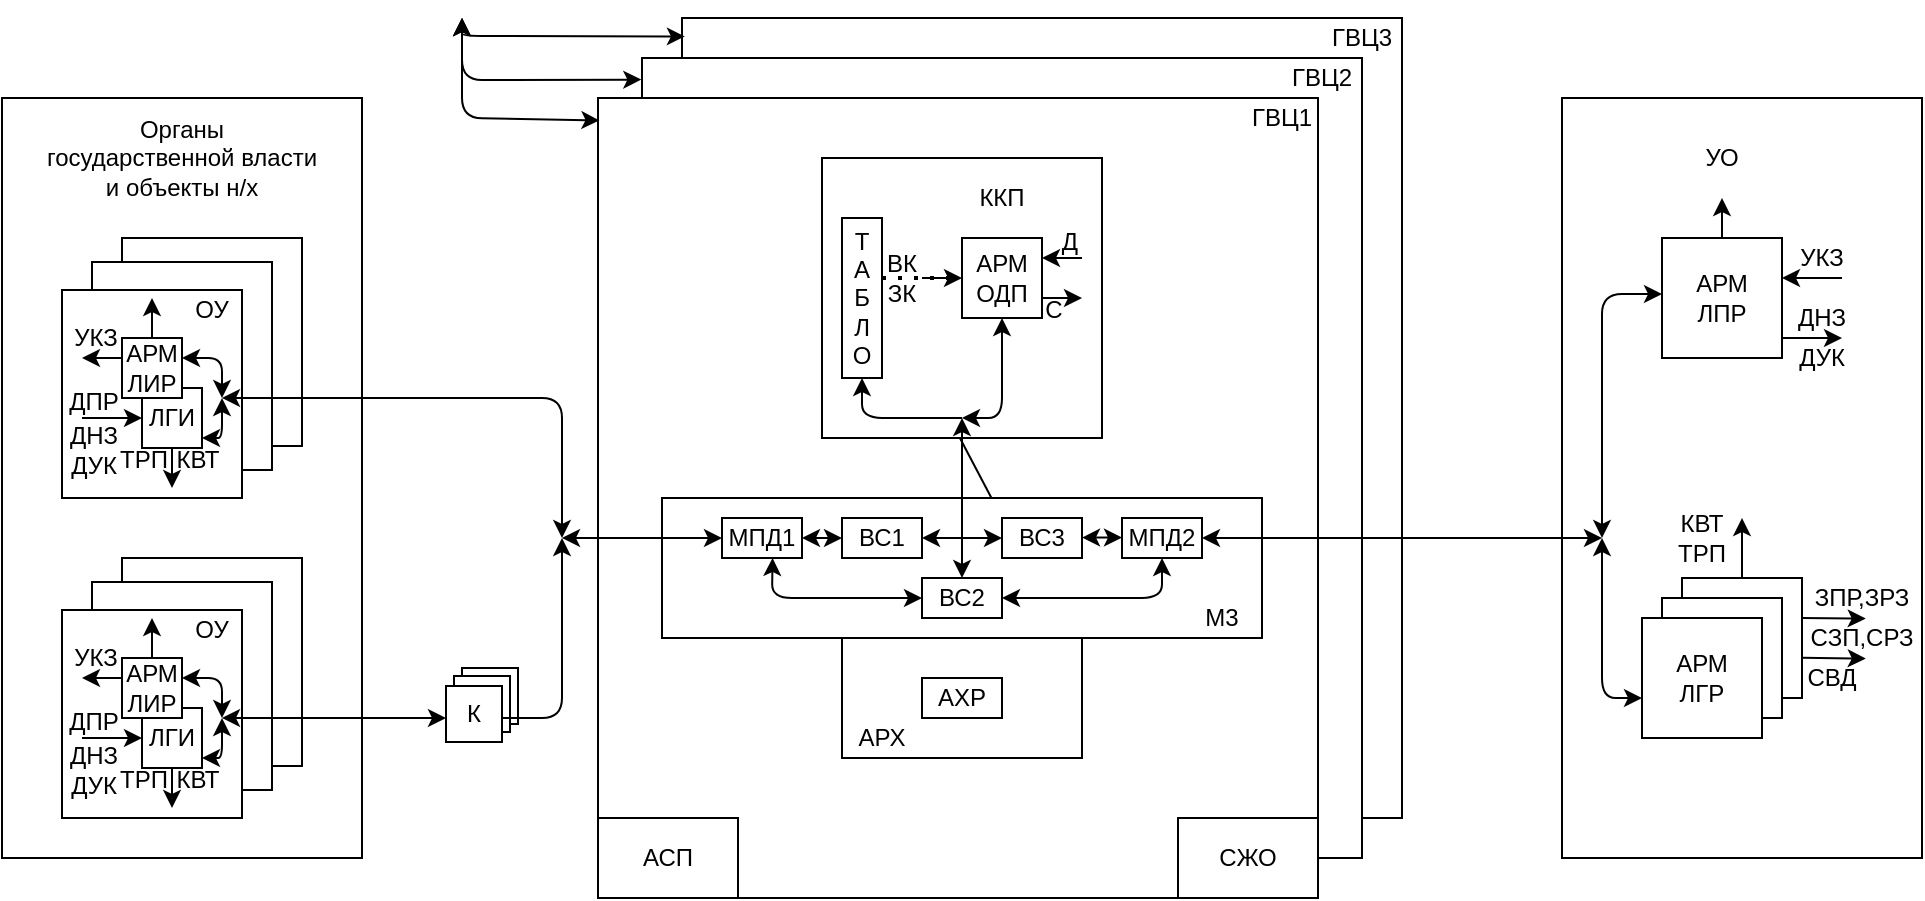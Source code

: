 <mxfile version="14.5.8" type="github">
  <diagram name="Page-1" id="5f0bae14-7c28-e335-631c-24af17079c00">
    <mxGraphModel dx="417" dy="168" grid="1" gridSize="10" guides="1" tooltips="1" connect="1" arrows="1" fold="1" page="1" pageScale="1" pageWidth="1100" pageHeight="850" background="#ffffff" math="0" shadow="0">
      <root>
        <mxCell id="0" />
        <mxCell id="1" parent="0" />
        <mxCell id="ngJWHtQWBfCgf-anMFrI-11" value="" style="rounded=0;whiteSpace=wrap;html=1;" vertex="1" parent="1">
          <mxGeometry x="400" y="200" width="360" height="400" as="geometry" />
        </mxCell>
        <mxCell id="ngJWHtQWBfCgf-anMFrI-12" value="" style="rounded=0;whiteSpace=wrap;html=1;" vertex="1" parent="1">
          <mxGeometry x="380" y="220" width="360" height="400" as="geometry" />
        </mxCell>
        <mxCell id="ngJWHtQWBfCgf-anMFrI-13" value="" style="rounded=0;whiteSpace=wrap;html=1;" vertex="1" parent="1">
          <mxGeometry x="358" y="240" width="360" height="400" as="geometry" />
        </mxCell>
        <mxCell id="ngJWHtQWBfCgf-anMFrI-15" value="ГВЦ1" style="text;html=1;strokeColor=none;fillColor=none;align=center;verticalAlign=middle;whiteSpace=wrap;rounded=0;" vertex="1" parent="1">
          <mxGeometry x="680" y="240" width="40" height="20" as="geometry" />
        </mxCell>
        <mxCell id="ngJWHtQWBfCgf-anMFrI-17" value="ГВЦ2" style="text;html=1;strokeColor=none;fillColor=none;align=center;verticalAlign=middle;whiteSpace=wrap;rounded=0;" vertex="1" parent="1">
          <mxGeometry x="700" y="220" width="40" height="20" as="geometry" />
        </mxCell>
        <mxCell id="ngJWHtQWBfCgf-anMFrI-18" value="ГВЦ3" style="text;html=1;strokeColor=none;fillColor=none;align=center;verticalAlign=middle;whiteSpace=wrap;rounded=0;" vertex="1" parent="1">
          <mxGeometry x="720" y="200" width="40" height="20" as="geometry" />
        </mxCell>
        <mxCell id="ngJWHtQWBfCgf-anMFrI-20" value="АСП" style="rounded=0;whiteSpace=wrap;html=1;" vertex="1" parent="1">
          <mxGeometry x="358" y="600" width="70" height="40" as="geometry" />
        </mxCell>
        <mxCell id="ngJWHtQWBfCgf-anMFrI-21" value="СЖО" style="rounded=0;whiteSpace=wrap;html=1;" vertex="1" parent="1">
          <mxGeometry x="648" y="600" width="70" height="40" as="geometry" />
        </mxCell>
        <mxCell id="ngJWHtQWBfCgf-anMFrI-42" value="" style="endArrow=classic;startArrow=classic;html=1;entryX=0;entryY=0.5;entryDx=0;entryDy=0;entryPerimeter=0;exitX=1;exitY=0.5;exitDx=0;exitDy=0;exitPerimeter=0;" edge="1" parent="1" target="ngJWHtQWBfCgf-anMFrI-30">
          <mxGeometry width="50" height="50" relative="1" as="geometry">
            <mxPoint x="510" y="355" as="sourcePoint" />
            <mxPoint x="560" y="450" as="targetPoint" />
          </mxGeometry>
        </mxCell>
        <mxCell id="ngJWHtQWBfCgf-anMFrI-57" value="" style="rounded=0;whiteSpace=wrap;html=1;" vertex="1" parent="1">
          <mxGeometry x="470" y="270" width="140" height="140" as="geometry" />
        </mxCell>
        <mxCell id="ngJWHtQWBfCgf-anMFrI-58" value="" style="rounded=0;whiteSpace=wrap;html=1;" vertex="1" parent="1">
          <mxGeometry x="390" y="440" width="300" height="70" as="geometry" />
        </mxCell>
        <mxCell id="ngJWHtQWBfCgf-anMFrI-59" value="" style="rounded=0;whiteSpace=wrap;html=1;" vertex="1" parent="1">
          <mxGeometry x="480" y="510" width="120" height="60" as="geometry" />
        </mxCell>
        <mxCell id="ngJWHtQWBfCgf-anMFrI-60" value="Т&lt;br&gt;А&lt;br&gt;Б&lt;br&gt;Л&lt;br&gt;О" style="rounded=0;whiteSpace=wrap;html=1;" vertex="1" parent="1">
          <mxGeometry x="480" y="300" width="20" height="80" as="geometry" />
        </mxCell>
        <mxCell id="ngJWHtQWBfCgf-anMFrI-63" value="АРМ&lt;br&gt;ОДП" style="whiteSpace=wrap;html=1;aspect=fixed;" vertex="1" parent="1">
          <mxGeometry x="540" y="310" width="40" height="40" as="geometry" />
        </mxCell>
        <mxCell id="ngJWHtQWBfCgf-anMFrI-66" value="МПД1" style="rounded=0;whiteSpace=wrap;html=1;" vertex="1" parent="1">
          <mxGeometry x="420" y="450" width="40" height="20" as="geometry" />
        </mxCell>
        <mxCell id="ngJWHtQWBfCgf-anMFrI-67" value="ВС1" style="rounded=0;whiteSpace=wrap;html=1;" vertex="1" parent="1">
          <mxGeometry x="480" y="450" width="40" height="20" as="geometry" />
        </mxCell>
        <mxCell id="ngJWHtQWBfCgf-anMFrI-68" value="ВС2" style="rounded=0;whiteSpace=wrap;html=1;" vertex="1" parent="1">
          <mxGeometry x="520" y="480" width="40" height="20" as="geometry" />
        </mxCell>
        <mxCell id="ngJWHtQWBfCgf-anMFrI-69" value="ВС3" style="rounded=0;whiteSpace=wrap;html=1;" vertex="1" parent="1">
          <mxGeometry x="560" y="450" width="40" height="20" as="geometry" />
        </mxCell>
        <mxCell id="ngJWHtQWBfCgf-anMFrI-70" value="МПД2" style="rounded=0;whiteSpace=wrap;html=1;" vertex="1" parent="1">
          <mxGeometry x="620" y="450" width="40" height="20" as="geometry" />
        </mxCell>
        <mxCell id="ngJWHtQWBfCgf-anMFrI-71" value="АХР" style="rounded=0;whiteSpace=wrap;html=1;" vertex="1" parent="1">
          <mxGeometry x="520" y="530" width="40" height="20" as="geometry" />
        </mxCell>
        <mxCell id="ngJWHtQWBfCgf-anMFrI-72" value="" style="endArrow=none;dashed=1;html=1;dashPattern=1 3;strokeWidth=2;exitX=1;exitY=0.375;exitDx=0;exitDy=0;exitPerimeter=0;entryX=0;entryY=0.5;entryDx=0;entryDy=0;entryPerimeter=0;" edge="1" parent="1" source="ngJWHtQWBfCgf-anMFrI-60" target="ngJWHtQWBfCgf-anMFrI-63">
          <mxGeometry width="50" height="50" relative="1" as="geometry">
            <mxPoint x="660" y="530" as="sourcePoint" />
            <mxPoint x="710" y="480" as="targetPoint" />
          </mxGeometry>
        </mxCell>
        <mxCell id="ngJWHtQWBfCgf-anMFrI-73" value="" style="endArrow=classic;html=1;entryX=0;entryY=0.5;entryDx=0;entryDy=0;" edge="1" parent="1" target="ngJWHtQWBfCgf-anMFrI-63">
          <mxGeometry width="50" height="50" relative="1" as="geometry">
            <mxPoint x="520" y="330" as="sourcePoint" />
            <mxPoint x="610" y="320" as="targetPoint" />
          </mxGeometry>
        </mxCell>
        <mxCell id="ngJWHtQWBfCgf-anMFrI-74" value="" style="endArrow=classic;html=1;entryX=1;entryY=0.25;entryDx=0;entryDy=0;entryPerimeter=0;" edge="1" parent="1" target="ngJWHtQWBfCgf-anMFrI-63">
          <mxGeometry width="50" height="50" relative="1" as="geometry">
            <mxPoint x="600" y="320" as="sourcePoint" />
            <mxPoint x="580" y="310" as="targetPoint" />
          </mxGeometry>
        </mxCell>
        <mxCell id="ngJWHtQWBfCgf-anMFrI-75" value="" style="endArrow=classic;html=1;exitX=1;exitY=0.75;exitDx=0;exitDy=0;exitPerimeter=0;" edge="1" parent="1" source="ngJWHtQWBfCgf-anMFrI-63">
          <mxGeometry width="50" height="50" relative="1" as="geometry">
            <mxPoint x="580" y="370" as="sourcePoint" />
            <mxPoint x="600" y="340" as="targetPoint" />
            <Array as="points" />
          </mxGeometry>
        </mxCell>
        <mxCell id="ngJWHtQWBfCgf-anMFrI-78" value="ВК&lt;br&gt;ЗК" style="text;html=1;strokeColor=none;fillColor=none;align=center;verticalAlign=middle;whiteSpace=wrap;rounded=0;" vertex="1" parent="1">
          <mxGeometry x="490" y="320" width="40" height="20" as="geometry" />
        </mxCell>
        <mxCell id="ngJWHtQWBfCgf-anMFrI-79" value="ККП" style="text;html=1;strokeColor=none;fillColor=none;align=center;verticalAlign=middle;whiteSpace=wrap;rounded=0;" vertex="1" parent="1">
          <mxGeometry x="540" y="280" width="40" height="20" as="geometry" />
        </mxCell>
        <mxCell id="ngJWHtQWBfCgf-anMFrI-81" value="С" style="text;html=1;strokeColor=none;fillColor=none;align=center;verticalAlign=middle;whiteSpace=wrap;rounded=0;" vertex="1" parent="1">
          <mxGeometry x="576" y="336" width="20" height="20" as="geometry" />
        </mxCell>
        <mxCell id="ngJWHtQWBfCgf-anMFrI-82" value="" style="endArrow=classic;startArrow=classic;html=1;exitX=1;exitY=0.5;exitDx=0;exitDy=0;exitPerimeter=0;entryX=0;entryY=0.5;entryDx=0;entryDy=0;entryPerimeter=0;" edge="1" parent="1" source="ngJWHtQWBfCgf-anMFrI-66" target="ngJWHtQWBfCgf-anMFrI-67">
          <mxGeometry width="50" height="50" relative="1" as="geometry">
            <mxPoint x="460" y="450" as="sourcePoint" />
            <mxPoint x="670" y="430" as="targetPoint" />
          </mxGeometry>
        </mxCell>
        <mxCell id="ngJWHtQWBfCgf-anMFrI-83" value="" style="endArrow=classic;startArrow=classic;html=1;exitX=1;exitY=0.5;exitDx=0;exitDy=0;exitPerimeter=0;entryX=0;entryY=0.5;entryDx=0;entryDy=0;entryPerimeter=0;" edge="1" parent="1">
          <mxGeometry width="50" height="50" relative="1" as="geometry">
            <mxPoint x="600" y="459.76" as="sourcePoint" />
            <mxPoint x="620" y="459.76" as="targetPoint" />
          </mxGeometry>
        </mxCell>
        <mxCell id="ngJWHtQWBfCgf-anMFrI-84" value="" style="endArrow=classic;startArrow=classic;html=1;exitX=1;exitY=0.5;exitDx=0;exitDy=0;entryX=0;entryY=0.5;entryDx=0;entryDy=0;" edge="1" parent="1" source="ngJWHtQWBfCgf-anMFrI-67" target="ngJWHtQWBfCgf-anMFrI-69">
          <mxGeometry width="50" height="50" relative="1" as="geometry">
            <mxPoint x="530" y="459.76" as="sourcePoint" />
            <mxPoint x="550" y="459.76" as="targetPoint" />
          </mxGeometry>
        </mxCell>
        <mxCell id="ngJWHtQWBfCgf-anMFrI-85" value="" style="endArrow=classic;startArrow=classic;html=1;exitX=0.632;exitY=1;exitDx=0;exitDy=0;exitPerimeter=0;entryX=0;entryY=0.5;entryDx=0;entryDy=0;" edge="1" parent="1" source="ngJWHtQWBfCgf-anMFrI-66" target="ngJWHtQWBfCgf-anMFrI-68">
          <mxGeometry width="50" height="50" relative="1" as="geometry">
            <mxPoint x="630" y="480" as="sourcePoint" />
            <mxPoint x="680" y="430" as="targetPoint" />
            <Array as="points">
              <mxPoint x="445" y="490" />
            </Array>
          </mxGeometry>
        </mxCell>
        <mxCell id="ngJWHtQWBfCgf-anMFrI-86" value="" style="endArrow=classic;startArrow=classic;html=1;exitX=0.5;exitY=1;exitDx=0;exitDy=0;entryX=1;entryY=0.5;entryDx=0;entryDy=0;" edge="1" parent="1" source="ngJWHtQWBfCgf-anMFrI-70" target="ngJWHtQWBfCgf-anMFrI-68">
          <mxGeometry width="50" height="50" relative="1" as="geometry">
            <mxPoint x="465.28" y="480" as="sourcePoint" />
            <mxPoint x="530" y="500" as="targetPoint" />
            <Array as="points">
              <mxPoint x="640" y="490" />
            </Array>
          </mxGeometry>
        </mxCell>
        <mxCell id="ngJWHtQWBfCgf-anMFrI-88" value="" style="endArrow=classic;startArrow=classic;html=1;exitX=0.5;exitY=0;exitDx=0;exitDy=0;" edge="1" parent="1" source="ngJWHtQWBfCgf-anMFrI-68">
          <mxGeometry width="50" height="50" relative="1" as="geometry">
            <mxPoint x="520" y="450" as="sourcePoint" />
            <mxPoint x="540" y="400" as="targetPoint" />
          </mxGeometry>
        </mxCell>
        <mxCell id="ngJWHtQWBfCgf-anMFrI-89" value="" style="endArrow=classic;startArrow=classic;html=1;entryX=0.5;entryY=1;entryDx=0;entryDy=0;entryPerimeter=0;" edge="1" parent="1" target="ngJWHtQWBfCgf-anMFrI-63">
          <mxGeometry width="50" height="50" relative="1" as="geometry">
            <mxPoint x="540" y="400" as="sourcePoint" />
            <mxPoint x="570" y="350" as="targetPoint" />
            <Array as="points">
              <mxPoint x="560" y="400" />
            </Array>
          </mxGeometry>
        </mxCell>
        <mxCell id="ngJWHtQWBfCgf-anMFrI-90" value="" style="endArrow=classic;html=1;entryX=0.5;entryY=1;entryDx=0;entryDy=0;entryPerimeter=0;" edge="1" parent="1" target="ngJWHtQWBfCgf-anMFrI-60">
          <mxGeometry width="50" height="50" relative="1" as="geometry">
            <mxPoint x="540" y="400" as="sourcePoint" />
            <mxPoint x="530" y="350" as="targetPoint" />
            <Array as="points">
              <mxPoint x="490" y="400" />
            </Array>
          </mxGeometry>
        </mxCell>
        <mxCell id="ngJWHtQWBfCgf-anMFrI-94" value="Д" style="text;html=1;strokeColor=none;fillColor=none;align=center;verticalAlign=middle;whiteSpace=wrap;rounded=0;" vertex="1" parent="1">
          <mxGeometry x="574" y="302" width="40" height="20" as="geometry" />
        </mxCell>
        <mxCell id="ngJWHtQWBfCgf-anMFrI-95" value="М3" style="text;html=1;strokeColor=none;fillColor=none;align=center;verticalAlign=middle;whiteSpace=wrap;rounded=0;" vertex="1" parent="1">
          <mxGeometry x="650" y="490" width="40" height="20" as="geometry" />
        </mxCell>
        <mxCell id="ngJWHtQWBfCgf-anMFrI-96" value="АРХ" style="text;html=1;strokeColor=none;fillColor=none;align=center;verticalAlign=middle;whiteSpace=wrap;rounded=0;" vertex="1" parent="1">
          <mxGeometry x="480" y="550" width="40" height="20" as="geometry" />
        </mxCell>
        <mxCell id="ngJWHtQWBfCgf-anMFrI-97" value="" style="rounded=0;whiteSpace=wrap;html=1;" vertex="1" parent="1">
          <mxGeometry x="840" y="240" width="180" height="380" as="geometry" />
        </mxCell>
        <mxCell id="ngJWHtQWBfCgf-anMFrI-98" value="УО" style="text;html=1;strokeColor=none;fillColor=none;align=center;verticalAlign=middle;whiteSpace=wrap;rounded=0;" vertex="1" parent="1">
          <mxGeometry x="900" y="260" width="40" height="20" as="geometry" />
        </mxCell>
        <mxCell id="ngJWHtQWBfCgf-anMFrI-99" value="АРМ&lt;br&gt;ЛПР" style="rounded=0;whiteSpace=wrap;html=1;" vertex="1" parent="1">
          <mxGeometry x="890" y="310" width="60" height="60" as="geometry" />
        </mxCell>
        <mxCell id="ngJWHtQWBfCgf-anMFrI-101" value="" style="rounded=0;whiteSpace=wrap;html=1;" vertex="1" parent="1">
          <mxGeometry x="900" y="480" width="60" height="60" as="geometry" />
        </mxCell>
        <mxCell id="ngJWHtQWBfCgf-anMFrI-102" value="" style="rounded=0;whiteSpace=wrap;html=1;" vertex="1" parent="1">
          <mxGeometry x="890" y="490" width="60" height="60" as="geometry" />
        </mxCell>
        <mxCell id="ngJWHtQWBfCgf-anMFrI-103" value="АРМ&lt;br&gt;ЛГР" style="rounded=0;whiteSpace=wrap;html=1;" vertex="1" parent="1">
          <mxGeometry x="880" y="500" width="60" height="60" as="geometry" />
        </mxCell>
        <mxCell id="ngJWHtQWBfCgf-anMFrI-106" value="" style="endArrow=classic;startArrow=classic;html=1;exitX=1;exitY=0.5;exitDx=0;exitDy=0;exitPerimeter=0;" edge="1" parent="1" source="ngJWHtQWBfCgf-anMFrI-70">
          <mxGeometry width="50" height="50" relative="1" as="geometry">
            <mxPoint x="770" y="500" as="sourcePoint" />
            <mxPoint x="860" y="460" as="targetPoint" />
          </mxGeometry>
        </mxCell>
        <mxCell id="ngJWHtQWBfCgf-anMFrI-107" value="" style="endArrow=classic;startArrow=classic;html=1;entryX=0;entryY=0.467;entryDx=0;entryDy=0;entryPerimeter=0;" edge="1" parent="1" target="ngJWHtQWBfCgf-anMFrI-99">
          <mxGeometry width="50" height="50" relative="1" as="geometry">
            <mxPoint x="860" y="460" as="sourcePoint" />
            <mxPoint x="890" y="370" as="targetPoint" />
            <Array as="points">
              <mxPoint x="860" y="338" />
            </Array>
          </mxGeometry>
        </mxCell>
        <mxCell id="ngJWHtQWBfCgf-anMFrI-108" value="" style="endArrow=classic;startArrow=classic;html=1;entryX=0;entryY=0.667;entryDx=0;entryDy=0;entryPerimeter=0;" edge="1" parent="1" target="ngJWHtQWBfCgf-anMFrI-103">
          <mxGeometry width="50" height="50" relative="1" as="geometry">
            <mxPoint x="860" y="460" as="sourcePoint" />
            <mxPoint x="940" y="440" as="targetPoint" />
            <Array as="points">
              <mxPoint x="860" y="540" />
            </Array>
          </mxGeometry>
        </mxCell>
        <mxCell id="ngJWHtQWBfCgf-anMFrI-109" value="" style="endArrow=classic;html=1;" edge="1" parent="1">
          <mxGeometry width="50" height="50" relative="1" as="geometry">
            <mxPoint x="920" y="310" as="sourcePoint" />
            <mxPoint x="920" y="290" as="targetPoint" />
          </mxGeometry>
        </mxCell>
        <mxCell id="ngJWHtQWBfCgf-anMFrI-110" value="" style="endArrow=classic;html=1;entryX=1;entryY=0.333;entryDx=0;entryDy=0;entryPerimeter=0;" edge="1" parent="1" target="ngJWHtQWBfCgf-anMFrI-99">
          <mxGeometry width="50" height="50" relative="1" as="geometry">
            <mxPoint x="980" y="330" as="sourcePoint" />
            <mxPoint x="930" y="300" as="targetPoint" />
          </mxGeometry>
        </mxCell>
        <mxCell id="ngJWHtQWBfCgf-anMFrI-111" value="" style="endArrow=classic;html=1;exitX=1;exitY=0.833;exitDx=0;exitDy=0;exitPerimeter=0;" edge="1" parent="1" source="ngJWHtQWBfCgf-anMFrI-99">
          <mxGeometry width="50" height="50" relative="1" as="geometry">
            <mxPoint x="940" y="330" as="sourcePoint" />
            <mxPoint x="980" y="360" as="targetPoint" />
          </mxGeometry>
        </mxCell>
        <mxCell id="ngJWHtQWBfCgf-anMFrI-112" value="" style="endArrow=classic;html=1;exitX=0.5;exitY=0;exitDx=0;exitDy=0;exitPerimeter=0;" edge="1" parent="1" source="ngJWHtQWBfCgf-anMFrI-101">
          <mxGeometry width="50" height="50" relative="1" as="geometry">
            <mxPoint x="520" y="470" as="sourcePoint" />
            <mxPoint x="930" y="450" as="targetPoint" />
          </mxGeometry>
        </mxCell>
        <mxCell id="ngJWHtQWBfCgf-anMFrI-113" value="" style="endArrow=classic;html=1;exitX=1;exitY=0.333;exitDx=0;exitDy=0;exitPerimeter=0;entryX=0.547;entryY=1.014;entryDx=0;entryDy=0;entryPerimeter=0;" edge="1" parent="1" source="ngJWHtQWBfCgf-anMFrI-101" target="ngJWHtQWBfCgf-anMFrI-122">
          <mxGeometry width="50" height="50" relative="1" as="geometry">
            <mxPoint x="940" y="490" as="sourcePoint" />
            <mxPoint x="991.88" y="500.28" as="targetPoint" />
          </mxGeometry>
        </mxCell>
        <mxCell id="ngJWHtQWBfCgf-anMFrI-115" value="УКЗ" style="text;html=1;strokeColor=none;fillColor=none;align=center;verticalAlign=middle;whiteSpace=wrap;rounded=0;" vertex="1" parent="1">
          <mxGeometry x="950" y="310" width="40" height="20" as="geometry" />
        </mxCell>
        <mxCell id="ngJWHtQWBfCgf-anMFrI-116" value="ДНЗ" style="text;html=1;strokeColor=none;fillColor=none;align=center;verticalAlign=middle;whiteSpace=wrap;rounded=0;" vertex="1" parent="1">
          <mxGeometry x="950" y="340" width="40" height="20" as="geometry" />
        </mxCell>
        <mxCell id="ngJWHtQWBfCgf-anMFrI-117" value="ДУК" style="text;html=1;strokeColor=none;fillColor=none;align=center;verticalAlign=middle;whiteSpace=wrap;rounded=0;" vertex="1" parent="1">
          <mxGeometry x="950" y="360" width="40" height="20" as="geometry" />
        </mxCell>
        <mxCell id="ngJWHtQWBfCgf-anMFrI-118" value="КВТ&lt;br&gt;ТРП" style="text;html=1;strokeColor=none;fillColor=none;align=center;verticalAlign=middle;whiteSpace=wrap;rounded=0;" vertex="1" parent="1">
          <mxGeometry x="890" y="450" width="40" height="20" as="geometry" />
        </mxCell>
        <mxCell id="ngJWHtQWBfCgf-anMFrI-120" value="" style="endArrow=classic;html=1;exitX=1;exitY=0.333;exitDx=0;exitDy=0;exitPerimeter=0;entryX=0.547;entryY=1.014;entryDx=0;entryDy=0;entryPerimeter=0;" edge="1" parent="1" target="ngJWHtQWBfCgf-anMFrI-121">
          <mxGeometry width="50" height="50" relative="1" as="geometry">
            <mxPoint x="960" y="519.85" as="sourcePoint" />
            <mxPoint x="991.88" y="520.15" as="targetPoint" />
          </mxGeometry>
        </mxCell>
        <mxCell id="ngJWHtQWBfCgf-anMFrI-121" value="СЗП,СРЗ" style="text;html=1;strokeColor=none;fillColor=none;align=center;verticalAlign=middle;whiteSpace=wrap;rounded=0;" vertex="1" parent="1">
          <mxGeometry x="970.0" y="500" width="40" height="20" as="geometry" />
        </mxCell>
        <mxCell id="ngJWHtQWBfCgf-anMFrI-122" value="ЗПР,ЗРЗ" style="text;html=1;strokeColor=none;fillColor=none;align=center;verticalAlign=middle;whiteSpace=wrap;rounded=0;" vertex="1" parent="1">
          <mxGeometry x="970" y="480" width="40" height="20" as="geometry" />
        </mxCell>
        <mxCell id="ngJWHtQWBfCgf-anMFrI-123" value="СВД" style="text;html=1;strokeColor=none;fillColor=none;align=center;verticalAlign=middle;whiteSpace=wrap;rounded=0;" vertex="1" parent="1">
          <mxGeometry x="955" y="520" width="40" height="20" as="geometry" />
        </mxCell>
        <mxCell id="ngJWHtQWBfCgf-anMFrI-124" value="" style="endArrow=classic;startArrow=classic;html=1;entryX=-0.001;entryY=0.027;entryDx=0;entryDy=0;entryPerimeter=0;" edge="1" parent="1" target="ngJWHtQWBfCgf-anMFrI-12">
          <mxGeometry width="50" height="50" relative="1" as="geometry">
            <mxPoint x="290" y="200" as="sourcePoint" />
            <mxPoint x="376" y="190" as="targetPoint" />
            <Array as="points">
              <mxPoint x="290" y="231" />
            </Array>
          </mxGeometry>
        </mxCell>
        <mxCell id="ngJWHtQWBfCgf-anMFrI-125" value="" style="endArrow=classic;startArrow=classic;html=1;entryX=0.002;entryY=0.028;entryDx=0;entryDy=0;entryPerimeter=0;" edge="1" parent="1" target="ngJWHtQWBfCgf-anMFrI-13">
          <mxGeometry width="50" height="50" relative="1" as="geometry">
            <mxPoint x="290" y="200" as="sourcePoint" />
            <mxPoint x="365.48" y="276.8" as="targetPoint" />
            <Array as="points">
              <mxPoint x="290" y="250" />
            </Array>
          </mxGeometry>
        </mxCell>
        <mxCell id="ngJWHtQWBfCgf-anMFrI-126" value="" style="endArrow=classic;startArrow=classic;html=1;entryX=0.004;entryY=0.023;entryDx=0;entryDy=0;entryPerimeter=0;" edge="1" parent="1" target="ngJWHtQWBfCgf-anMFrI-11">
          <mxGeometry width="50" height="50" relative="1" as="geometry">
            <mxPoint x="290" y="200" as="sourcePoint" />
            <mxPoint x="375.48" y="286.8" as="targetPoint" />
            <Array as="points">
              <mxPoint x="290" y="209" />
            </Array>
          </mxGeometry>
        </mxCell>
        <mxCell id="ngJWHtQWBfCgf-anMFrI-127" value="" style="rounded=0;whiteSpace=wrap;html=1;" vertex="1" parent="1">
          <mxGeometry x="60" y="240" width="180" height="380" as="geometry" />
        </mxCell>
        <mxCell id="ngJWHtQWBfCgf-anMFrI-128" value="Органы государственной власти и объекты н/х" style="text;html=1;strokeColor=none;fillColor=none;align=center;verticalAlign=middle;whiteSpace=wrap;rounded=0;" vertex="1" parent="1">
          <mxGeometry x="80" y="260" width="140" height="20" as="geometry" />
        </mxCell>
        <mxCell id="ngJWHtQWBfCgf-anMFrI-129" value="" style="rounded=0;whiteSpace=wrap;html=1;" vertex="1" parent="1">
          <mxGeometry x="120" y="310" width="90" height="104" as="geometry" />
        </mxCell>
        <mxCell id="ngJWHtQWBfCgf-anMFrI-130" value="" style="rounded=0;whiteSpace=wrap;html=1;" vertex="1" parent="1">
          <mxGeometry x="105" y="322" width="90" height="104" as="geometry" />
        </mxCell>
        <mxCell id="ngJWHtQWBfCgf-anMFrI-131" value="" style="rounded=0;whiteSpace=wrap;html=1;" vertex="1" parent="1">
          <mxGeometry x="90" y="336" width="90" height="104" as="geometry" />
        </mxCell>
        <mxCell id="ngJWHtQWBfCgf-anMFrI-135" value="ЛГИ" style="whiteSpace=wrap;html=1;aspect=fixed;" vertex="1" parent="1">
          <mxGeometry x="130" y="385" width="30" height="30" as="geometry" />
        </mxCell>
        <mxCell id="ngJWHtQWBfCgf-anMFrI-136" value="АРМ&lt;br&gt;ЛИР" style="whiteSpace=wrap;html=1;aspect=fixed;" vertex="1" parent="1">
          <mxGeometry x="120" y="360" width="30" height="30" as="geometry" />
        </mxCell>
        <mxCell id="ngJWHtQWBfCgf-anMFrI-139" value="" style="endArrow=classic;html=1;exitX=0.5;exitY=0;exitDx=0;exitDy=0;exitPerimeter=0;" edge="1" parent="1" source="ngJWHtQWBfCgf-anMFrI-136">
          <mxGeometry width="50" height="50" relative="1" as="geometry">
            <mxPoint x="100" y="370" as="sourcePoint" />
            <mxPoint x="135" y="340" as="targetPoint" />
          </mxGeometry>
        </mxCell>
        <mxCell id="ngJWHtQWBfCgf-anMFrI-140" value="" style="endArrow=classic;html=1;exitX=0;exitY=0.333;exitDx=0;exitDy=0;exitPerimeter=0;" edge="1" parent="1" source="ngJWHtQWBfCgf-anMFrI-136">
          <mxGeometry width="50" height="50" relative="1" as="geometry">
            <mxPoint x="60" y="390" as="sourcePoint" />
            <mxPoint x="100" y="370" as="targetPoint" />
          </mxGeometry>
        </mxCell>
        <mxCell id="ngJWHtQWBfCgf-anMFrI-141" value="" style="endArrow=classic;html=1;" edge="1" parent="1">
          <mxGeometry width="50" height="50" relative="1" as="geometry">
            <mxPoint x="100" y="400" as="sourcePoint" />
            <mxPoint x="130" y="400" as="targetPoint" />
          </mxGeometry>
        </mxCell>
        <mxCell id="ngJWHtQWBfCgf-anMFrI-143" value="" style="endArrow=classic;html=1;exitX=0.5;exitY=0.833;exitDx=0;exitDy=0;exitPerimeter=0;" edge="1" parent="1">
          <mxGeometry width="50" height="50" relative="1" as="geometry">
            <mxPoint x="145" y="414.99" as="sourcePoint" />
            <mxPoint x="145" y="435" as="targetPoint" />
            <Array as="points">
              <mxPoint x="145" y="435" />
              <mxPoint x="145" y="430" />
            </Array>
          </mxGeometry>
        </mxCell>
        <mxCell id="ngJWHtQWBfCgf-anMFrI-144" value="" style="endArrow=classic;startArrow=classic;html=1;" edge="1" parent="1">
          <mxGeometry width="50" height="50" relative="1" as="geometry">
            <mxPoint x="150" y="370" as="sourcePoint" />
            <mxPoint x="170" y="390" as="targetPoint" />
            <Array as="points">
              <mxPoint x="170" y="370" />
            </Array>
          </mxGeometry>
        </mxCell>
        <mxCell id="ngJWHtQWBfCgf-anMFrI-145" value="" style="endArrow=classic;startArrow=classic;html=1;" edge="1" parent="1">
          <mxGeometry width="50" height="50" relative="1" as="geometry">
            <mxPoint x="160" y="410" as="sourcePoint" />
            <mxPoint x="170" y="390" as="targetPoint" />
            <Array as="points">
              <mxPoint x="170" y="410" />
            </Array>
          </mxGeometry>
        </mxCell>
        <mxCell id="ngJWHtQWBfCgf-anMFrI-147" value="УКЗ" style="text;html=1;strokeColor=none;fillColor=none;align=center;verticalAlign=middle;whiteSpace=wrap;rounded=0;" vertex="1" parent="1">
          <mxGeometry x="87" y="350" width="40" height="20" as="geometry" />
        </mxCell>
        <mxCell id="ngJWHtQWBfCgf-anMFrI-148" value="ДПР" style="text;html=1;strokeColor=none;fillColor=none;align=center;verticalAlign=middle;whiteSpace=wrap;rounded=0;" vertex="1" parent="1">
          <mxGeometry x="86" y="382" width="40" height="20" as="geometry" />
        </mxCell>
        <mxCell id="ngJWHtQWBfCgf-anMFrI-149" value="ДНЗ" style="text;html=1;strokeColor=none;fillColor=none;align=center;verticalAlign=middle;whiteSpace=wrap;rounded=0;" vertex="1" parent="1">
          <mxGeometry x="86" y="399" width="40" height="20" as="geometry" />
        </mxCell>
        <mxCell id="ngJWHtQWBfCgf-anMFrI-150" value="ДУК" style="text;html=1;strokeColor=none;fillColor=none;align=center;verticalAlign=middle;whiteSpace=wrap;rounded=0;" vertex="1" parent="1">
          <mxGeometry x="86" y="414" width="40" height="20" as="geometry" />
        </mxCell>
        <mxCell id="ngJWHtQWBfCgf-anMFrI-151" value="ТРП" style="text;html=1;strokeColor=none;fillColor=none;align=center;verticalAlign=middle;whiteSpace=wrap;rounded=0;" vertex="1" parent="1">
          <mxGeometry x="111" y="411" width="40" height="20" as="geometry" />
        </mxCell>
        <mxCell id="ngJWHtQWBfCgf-anMFrI-152" value="КВТ" style="text;html=1;strokeColor=none;fillColor=none;align=center;verticalAlign=middle;whiteSpace=wrap;rounded=0;" vertex="1" parent="1">
          <mxGeometry x="138" y="411" width="40" height="20" as="geometry" />
        </mxCell>
        <mxCell id="ngJWHtQWBfCgf-anMFrI-153" value="" style="endArrow=classic;startArrow=classic;html=1;entryX=0;entryY=0.5;entryDx=0;entryDy=0;entryPerimeter=0;" edge="1" parent="1" target="ngJWHtQWBfCgf-anMFrI-66">
          <mxGeometry width="50" height="50" relative="1" as="geometry">
            <mxPoint x="340" y="460" as="sourcePoint" />
            <mxPoint x="340" y="430" as="targetPoint" />
          </mxGeometry>
        </mxCell>
        <mxCell id="ngJWHtQWBfCgf-anMFrI-154" value="" style="endArrow=classic;startArrow=classic;html=1;" edge="1" parent="1">
          <mxGeometry width="50" height="50" relative="1" as="geometry">
            <mxPoint x="340" y="460" as="sourcePoint" />
            <mxPoint x="170" y="390" as="targetPoint" />
            <Array as="points">
              <mxPoint x="340" y="390" />
            </Array>
          </mxGeometry>
        </mxCell>
        <mxCell id="ngJWHtQWBfCgf-anMFrI-157" value="" style="rounded=0;whiteSpace=wrap;html=1;" vertex="1" parent="1">
          <mxGeometry x="120" y="470" width="90" height="104" as="geometry" />
        </mxCell>
        <mxCell id="ngJWHtQWBfCgf-anMFrI-158" value="" style="rounded=0;whiteSpace=wrap;html=1;" vertex="1" parent="1">
          <mxGeometry x="105" y="482" width="90" height="104" as="geometry" />
        </mxCell>
        <mxCell id="ngJWHtQWBfCgf-anMFrI-159" value="" style="rounded=0;whiteSpace=wrap;html=1;" vertex="1" parent="1">
          <mxGeometry x="90" y="496" width="90" height="104" as="geometry" />
        </mxCell>
        <mxCell id="ngJWHtQWBfCgf-anMFrI-160" value="ЛГИ" style="whiteSpace=wrap;html=1;aspect=fixed;" vertex="1" parent="1">
          <mxGeometry x="130" y="545" width="30" height="30" as="geometry" />
        </mxCell>
        <mxCell id="ngJWHtQWBfCgf-anMFrI-161" value="АРМ&lt;br&gt;ЛИР" style="whiteSpace=wrap;html=1;aspect=fixed;" vertex="1" parent="1">
          <mxGeometry x="120" y="520" width="30" height="30" as="geometry" />
        </mxCell>
        <mxCell id="ngJWHtQWBfCgf-anMFrI-162" value="" style="endArrow=classic;html=1;exitX=0.5;exitY=0;exitDx=0;exitDy=0;exitPerimeter=0;" edge="1" parent="1" source="ngJWHtQWBfCgf-anMFrI-161">
          <mxGeometry width="50" height="50" relative="1" as="geometry">
            <mxPoint x="100" y="530" as="sourcePoint" />
            <mxPoint x="135" y="500" as="targetPoint" />
          </mxGeometry>
        </mxCell>
        <mxCell id="ngJWHtQWBfCgf-anMFrI-163" value="" style="endArrow=classic;html=1;exitX=0;exitY=0.333;exitDx=0;exitDy=0;exitPerimeter=0;" edge="1" parent="1" source="ngJWHtQWBfCgf-anMFrI-161">
          <mxGeometry width="50" height="50" relative="1" as="geometry">
            <mxPoint x="60" y="550" as="sourcePoint" />
            <mxPoint x="100" y="530" as="targetPoint" />
          </mxGeometry>
        </mxCell>
        <mxCell id="ngJWHtQWBfCgf-anMFrI-164" value="" style="endArrow=classic;html=1;" edge="1" parent="1">
          <mxGeometry width="50" height="50" relative="1" as="geometry">
            <mxPoint x="100" y="560" as="sourcePoint" />
            <mxPoint x="130" y="560" as="targetPoint" />
          </mxGeometry>
        </mxCell>
        <mxCell id="ngJWHtQWBfCgf-anMFrI-165" value="" style="endArrow=classic;html=1;exitX=0.5;exitY=0.833;exitDx=0;exitDy=0;exitPerimeter=0;" edge="1" parent="1">
          <mxGeometry width="50" height="50" relative="1" as="geometry">
            <mxPoint x="145" y="574.99" as="sourcePoint" />
            <mxPoint x="145" y="595" as="targetPoint" />
            <Array as="points">
              <mxPoint x="145" y="595" />
              <mxPoint x="145" y="590" />
            </Array>
          </mxGeometry>
        </mxCell>
        <mxCell id="ngJWHtQWBfCgf-anMFrI-166" value="УКЗ" style="text;html=1;strokeColor=none;fillColor=none;align=center;verticalAlign=middle;whiteSpace=wrap;rounded=0;" vertex="1" parent="1">
          <mxGeometry x="87" y="510" width="40" height="20" as="geometry" />
        </mxCell>
        <mxCell id="ngJWHtQWBfCgf-anMFrI-167" value="ДПР" style="text;html=1;strokeColor=none;fillColor=none;align=center;verticalAlign=middle;whiteSpace=wrap;rounded=0;" vertex="1" parent="1">
          <mxGeometry x="86" y="542" width="40" height="20" as="geometry" />
        </mxCell>
        <mxCell id="ngJWHtQWBfCgf-anMFrI-168" value="ДНЗ" style="text;html=1;strokeColor=none;fillColor=none;align=center;verticalAlign=middle;whiteSpace=wrap;rounded=0;" vertex="1" parent="1">
          <mxGeometry x="86" y="559" width="40" height="20" as="geometry" />
        </mxCell>
        <mxCell id="ngJWHtQWBfCgf-anMFrI-169" value="ДУК" style="text;html=1;strokeColor=none;fillColor=none;align=center;verticalAlign=middle;whiteSpace=wrap;rounded=0;" vertex="1" parent="1">
          <mxGeometry x="86" y="574" width="40" height="20" as="geometry" />
        </mxCell>
        <mxCell id="ngJWHtQWBfCgf-anMFrI-170" value="ТРП" style="text;html=1;strokeColor=none;fillColor=none;align=center;verticalAlign=middle;whiteSpace=wrap;rounded=0;" vertex="1" parent="1">
          <mxGeometry x="111" y="571" width="40" height="20" as="geometry" />
        </mxCell>
        <mxCell id="ngJWHtQWBfCgf-anMFrI-171" value="КВТ" style="text;html=1;strokeColor=none;fillColor=none;align=center;verticalAlign=middle;whiteSpace=wrap;rounded=0;" vertex="1" parent="1">
          <mxGeometry x="138" y="571" width="40" height="20" as="geometry" />
        </mxCell>
        <mxCell id="ngJWHtQWBfCgf-anMFrI-172" value="ОУ" style="text;html=1;strokeColor=none;fillColor=none;align=center;verticalAlign=middle;whiteSpace=wrap;rounded=0;" vertex="1" parent="1">
          <mxGeometry x="145" y="336" width="40" height="20" as="geometry" />
        </mxCell>
        <mxCell id="ngJWHtQWBfCgf-anMFrI-173" value="ОУ" style="text;html=1;strokeColor=none;fillColor=none;align=center;verticalAlign=middle;whiteSpace=wrap;rounded=0;" vertex="1" parent="1">
          <mxGeometry x="145" y="496" width="40" height="20" as="geometry" />
        </mxCell>
        <mxCell id="ngJWHtQWBfCgf-anMFrI-174" value="" style="whiteSpace=wrap;html=1;aspect=fixed;" vertex="1" parent="1">
          <mxGeometry x="290" y="525" width="28" height="28" as="geometry" />
        </mxCell>
        <mxCell id="ngJWHtQWBfCgf-anMFrI-175" value="" style="whiteSpace=wrap;html=1;aspect=fixed;" vertex="1" parent="1">
          <mxGeometry x="286" y="529" width="28" height="28" as="geometry" />
        </mxCell>
        <mxCell id="ngJWHtQWBfCgf-anMFrI-176" value="К" style="whiteSpace=wrap;html=1;aspect=fixed;" vertex="1" parent="1">
          <mxGeometry x="282" y="534" width="28" height="28" as="geometry" />
        </mxCell>
        <mxCell id="ngJWHtQWBfCgf-anMFrI-180" value="" style="endArrow=classic;html=1;exitX=1;exitY=0.571;exitDx=0;exitDy=0;exitPerimeter=0;" edge="1" parent="1" source="ngJWHtQWBfCgf-anMFrI-176">
          <mxGeometry width="50" height="50" relative="1" as="geometry">
            <mxPoint x="310" y="523" as="sourcePoint" />
            <mxPoint x="340" y="460" as="targetPoint" />
            <Array as="points">
              <mxPoint x="340" y="550" />
            </Array>
          </mxGeometry>
        </mxCell>
        <mxCell id="ngJWHtQWBfCgf-anMFrI-181" value="" style="endArrow=classic;startArrow=classic;html=1;" edge="1" parent="1">
          <mxGeometry width="50" height="50" relative="1" as="geometry">
            <mxPoint x="170" y="550" as="sourcePoint" />
            <mxPoint x="282" y="550" as="targetPoint" />
          </mxGeometry>
        </mxCell>
        <mxCell id="ngJWHtQWBfCgf-anMFrI-184" value="" style="endArrow=classic;startArrow=classic;html=1;" edge="1" parent="1">
          <mxGeometry width="50" height="50" relative="1" as="geometry">
            <mxPoint x="150" y="530" as="sourcePoint" />
            <mxPoint x="170.0" y="550" as="targetPoint" />
            <Array as="points">
              <mxPoint x="170" y="530" />
            </Array>
          </mxGeometry>
        </mxCell>
        <mxCell id="ngJWHtQWBfCgf-anMFrI-185" value="" style="endArrow=classic;startArrow=classic;html=1;" edge="1" parent="1">
          <mxGeometry width="50" height="50" relative="1" as="geometry">
            <mxPoint x="160.0" y="570" as="sourcePoint" />
            <mxPoint x="170.0" y="550" as="targetPoint" />
            <Array as="points">
              <mxPoint x="170" y="570" />
            </Array>
          </mxGeometry>
        </mxCell>
      </root>
    </mxGraphModel>
  </diagram>
</mxfile>
